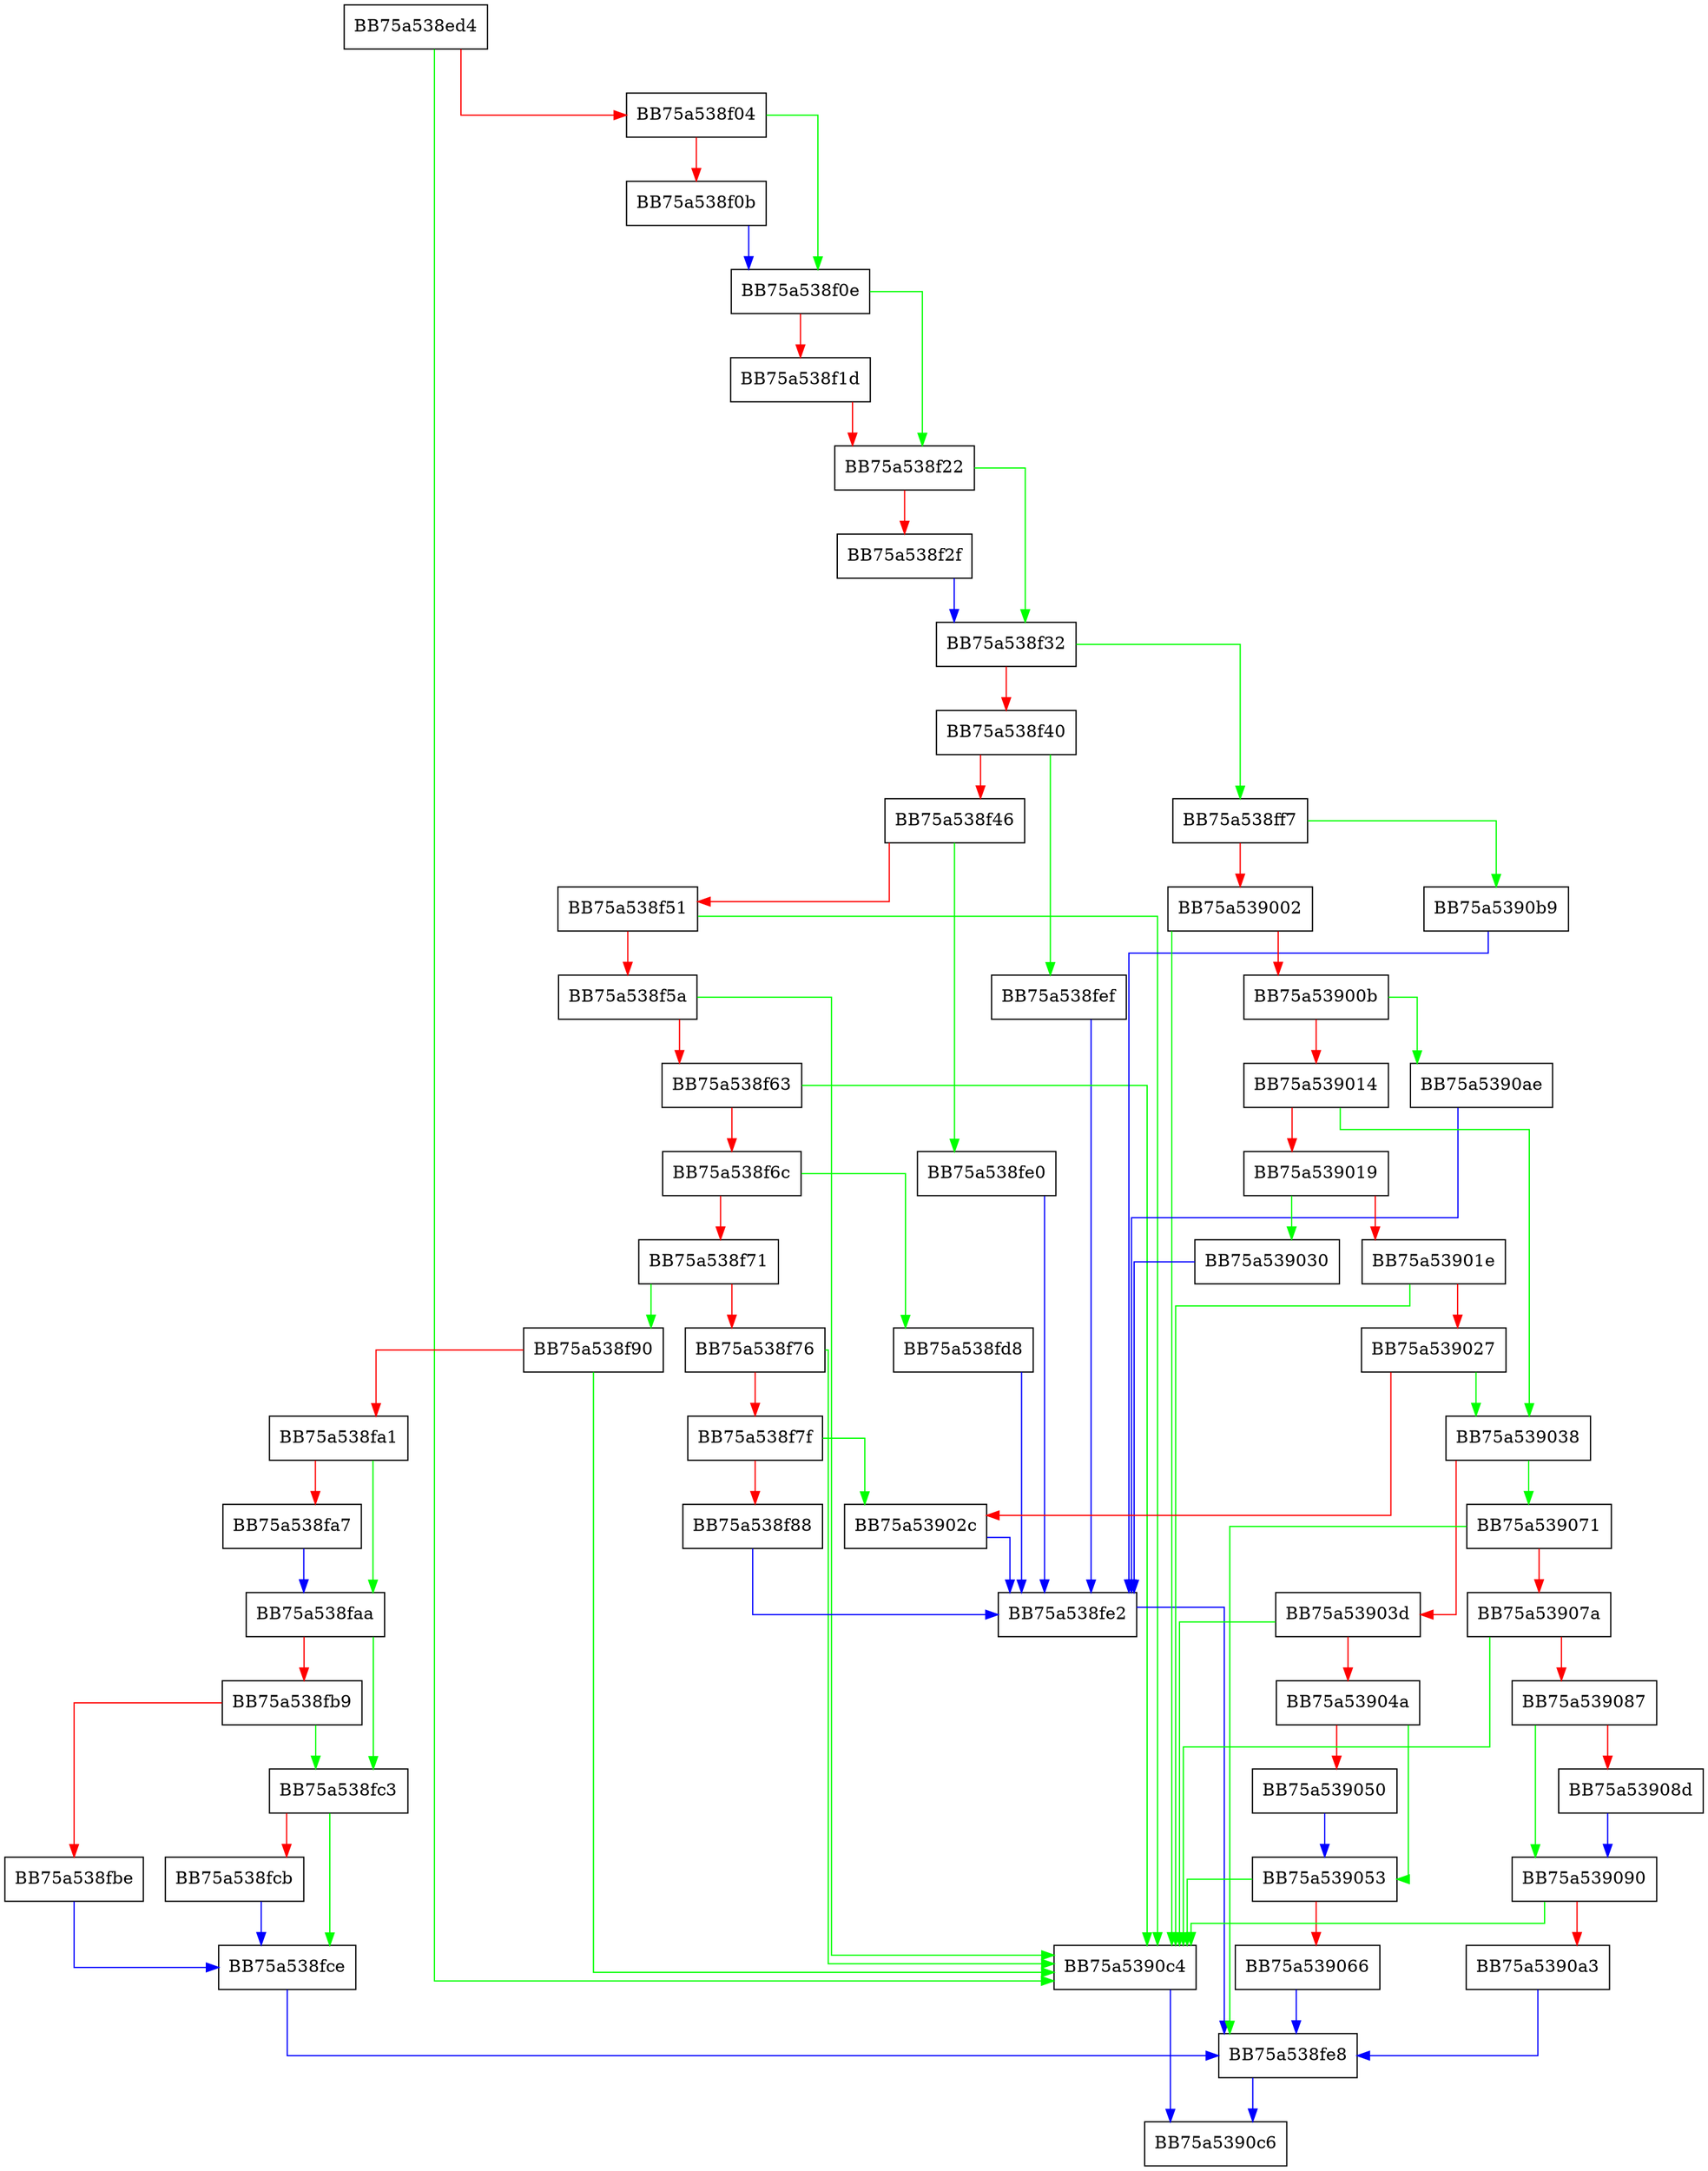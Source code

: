 digraph parseEscapedChar {
  node [shape="box"];
  graph [splines=ortho];
  BB75a538ed4 -> BB75a5390c4 [color="green"];
  BB75a538ed4 -> BB75a538f04 [color="red"];
  BB75a538f04 -> BB75a538f0e [color="green"];
  BB75a538f04 -> BB75a538f0b [color="red"];
  BB75a538f0b -> BB75a538f0e [color="blue"];
  BB75a538f0e -> BB75a538f22 [color="green"];
  BB75a538f0e -> BB75a538f1d [color="red"];
  BB75a538f1d -> BB75a538f22 [color="red"];
  BB75a538f22 -> BB75a538f32 [color="green"];
  BB75a538f22 -> BB75a538f2f [color="red"];
  BB75a538f2f -> BB75a538f32 [color="blue"];
  BB75a538f32 -> BB75a538ff7 [color="green"];
  BB75a538f32 -> BB75a538f40 [color="red"];
  BB75a538f40 -> BB75a538fef [color="green"];
  BB75a538f40 -> BB75a538f46 [color="red"];
  BB75a538f46 -> BB75a538fe0 [color="green"];
  BB75a538f46 -> BB75a538f51 [color="red"];
  BB75a538f51 -> BB75a5390c4 [color="green"];
  BB75a538f51 -> BB75a538f5a [color="red"];
  BB75a538f5a -> BB75a5390c4 [color="green"];
  BB75a538f5a -> BB75a538f63 [color="red"];
  BB75a538f63 -> BB75a5390c4 [color="green"];
  BB75a538f63 -> BB75a538f6c [color="red"];
  BB75a538f6c -> BB75a538fd8 [color="green"];
  BB75a538f6c -> BB75a538f71 [color="red"];
  BB75a538f71 -> BB75a538f90 [color="green"];
  BB75a538f71 -> BB75a538f76 [color="red"];
  BB75a538f76 -> BB75a5390c4 [color="green"];
  BB75a538f76 -> BB75a538f7f [color="red"];
  BB75a538f7f -> BB75a53902c [color="green"];
  BB75a538f7f -> BB75a538f88 [color="red"];
  BB75a538f88 -> BB75a538fe2 [color="blue"];
  BB75a538f90 -> BB75a5390c4 [color="green"];
  BB75a538f90 -> BB75a538fa1 [color="red"];
  BB75a538fa1 -> BB75a538faa [color="green"];
  BB75a538fa1 -> BB75a538fa7 [color="red"];
  BB75a538fa7 -> BB75a538faa [color="blue"];
  BB75a538faa -> BB75a538fc3 [color="green"];
  BB75a538faa -> BB75a538fb9 [color="red"];
  BB75a538fb9 -> BB75a538fc3 [color="green"];
  BB75a538fb9 -> BB75a538fbe [color="red"];
  BB75a538fbe -> BB75a538fce [color="blue"];
  BB75a538fc3 -> BB75a538fce [color="green"];
  BB75a538fc3 -> BB75a538fcb [color="red"];
  BB75a538fcb -> BB75a538fce [color="blue"];
  BB75a538fce -> BB75a538fe8 [color="blue"];
  BB75a538fd8 -> BB75a538fe2 [color="blue"];
  BB75a538fe0 -> BB75a538fe2 [color="blue"];
  BB75a538fe2 -> BB75a538fe8 [color="blue"];
  BB75a538fe8 -> BB75a5390c6 [color="blue"];
  BB75a538fef -> BB75a538fe2 [color="blue"];
  BB75a538ff7 -> BB75a5390b9 [color="green"];
  BB75a538ff7 -> BB75a539002 [color="red"];
  BB75a539002 -> BB75a5390c4 [color="green"];
  BB75a539002 -> BB75a53900b [color="red"];
  BB75a53900b -> BB75a5390ae [color="green"];
  BB75a53900b -> BB75a539014 [color="red"];
  BB75a539014 -> BB75a539038 [color="green"];
  BB75a539014 -> BB75a539019 [color="red"];
  BB75a539019 -> BB75a539030 [color="green"];
  BB75a539019 -> BB75a53901e [color="red"];
  BB75a53901e -> BB75a5390c4 [color="green"];
  BB75a53901e -> BB75a539027 [color="red"];
  BB75a539027 -> BB75a539038 [color="green"];
  BB75a539027 -> BB75a53902c [color="red"];
  BB75a53902c -> BB75a538fe2 [color="blue"];
  BB75a539030 -> BB75a538fe2 [color="blue"];
  BB75a539038 -> BB75a539071 [color="green"];
  BB75a539038 -> BB75a53903d [color="red"];
  BB75a53903d -> BB75a5390c4 [color="green"];
  BB75a53903d -> BB75a53904a [color="red"];
  BB75a53904a -> BB75a539053 [color="green"];
  BB75a53904a -> BB75a539050 [color="red"];
  BB75a539050 -> BB75a539053 [color="blue"];
  BB75a539053 -> BB75a5390c4 [color="green"];
  BB75a539053 -> BB75a539066 [color="red"];
  BB75a539066 -> BB75a538fe8 [color="blue"];
  BB75a539071 -> BB75a538fe8 [color="green"];
  BB75a539071 -> BB75a53907a [color="red"];
  BB75a53907a -> BB75a5390c4 [color="green"];
  BB75a53907a -> BB75a539087 [color="red"];
  BB75a539087 -> BB75a539090 [color="green"];
  BB75a539087 -> BB75a53908d [color="red"];
  BB75a53908d -> BB75a539090 [color="blue"];
  BB75a539090 -> BB75a5390c4 [color="green"];
  BB75a539090 -> BB75a5390a3 [color="red"];
  BB75a5390a3 -> BB75a538fe8 [color="blue"];
  BB75a5390ae -> BB75a538fe2 [color="blue"];
  BB75a5390b9 -> BB75a538fe2 [color="blue"];
  BB75a5390c4 -> BB75a5390c6 [color="blue"];
}